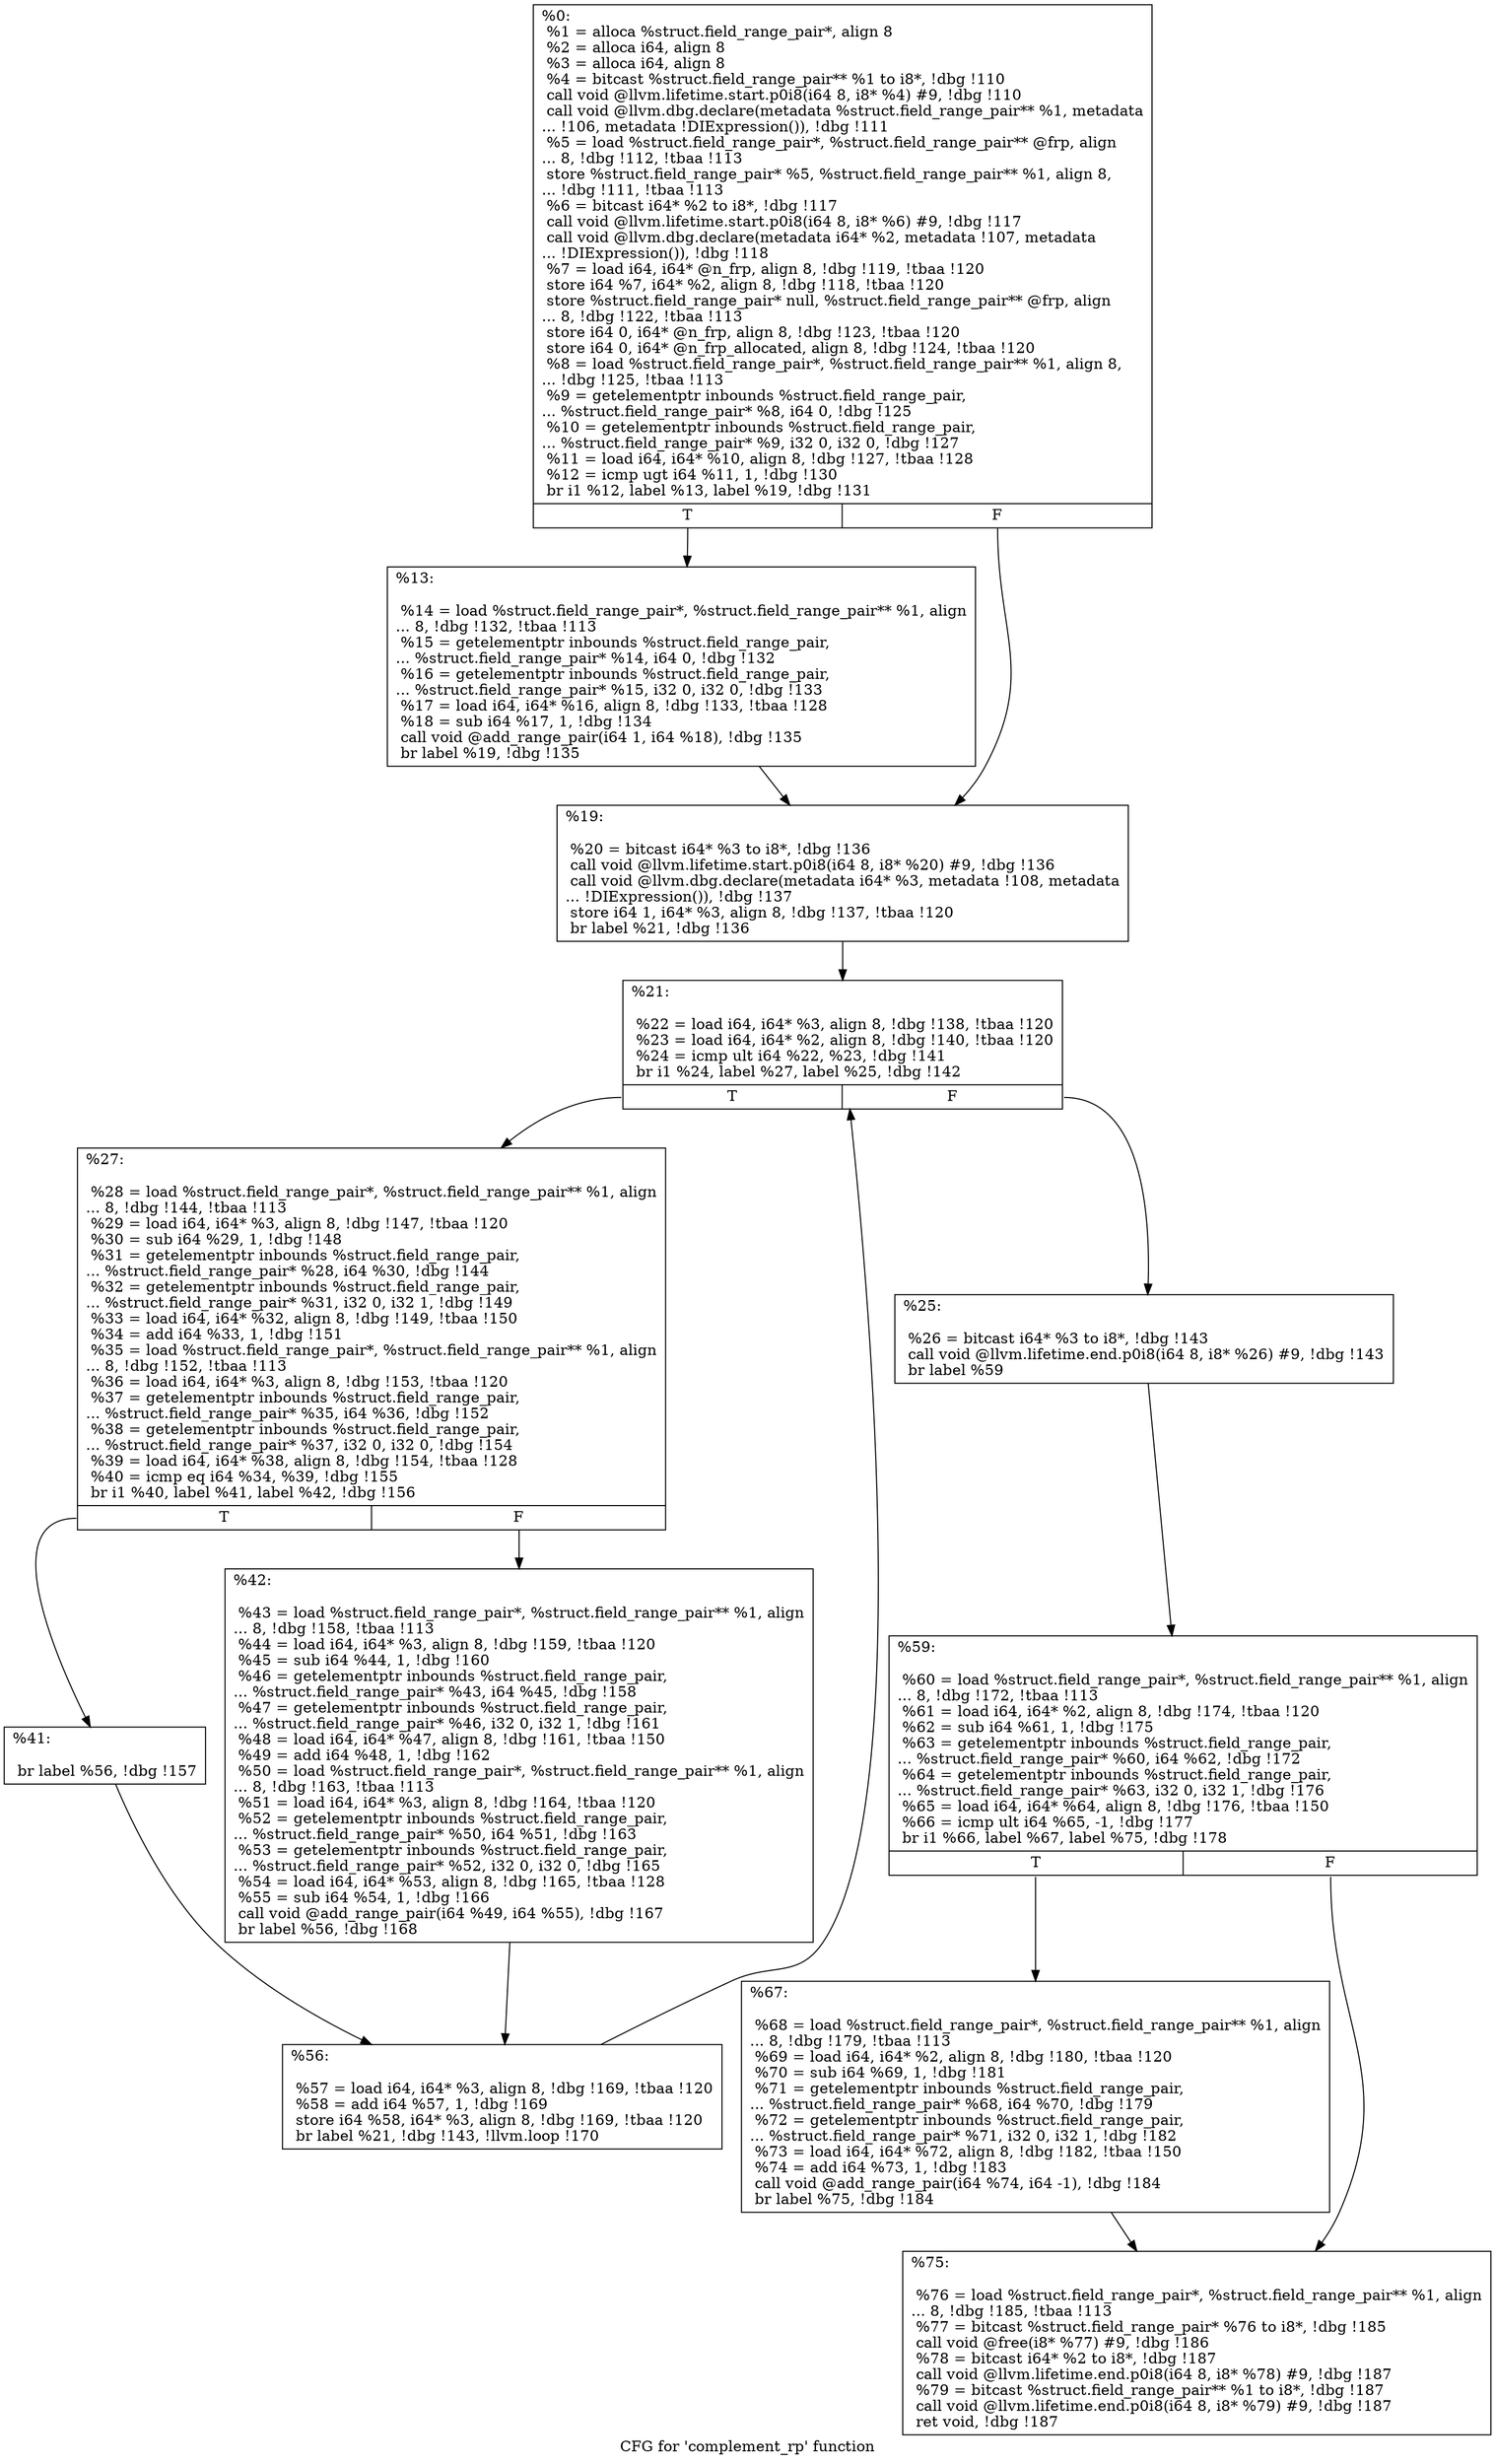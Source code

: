 digraph "CFG for 'complement_rp' function" {
	label="CFG for 'complement_rp' function";

	Node0x218a730 [shape=record,label="{%0:\l  %1 = alloca %struct.field_range_pair*, align 8\l  %2 = alloca i64, align 8\l  %3 = alloca i64, align 8\l  %4 = bitcast %struct.field_range_pair** %1 to i8*, !dbg !110\l  call void @llvm.lifetime.start.p0i8(i64 8, i8* %4) #9, !dbg !110\l  call void @llvm.dbg.declare(metadata %struct.field_range_pair** %1, metadata\l... !106, metadata !DIExpression()), !dbg !111\l  %5 = load %struct.field_range_pair*, %struct.field_range_pair** @frp, align\l... 8, !dbg !112, !tbaa !113\l  store %struct.field_range_pair* %5, %struct.field_range_pair** %1, align 8,\l... !dbg !111, !tbaa !113\l  %6 = bitcast i64* %2 to i8*, !dbg !117\l  call void @llvm.lifetime.start.p0i8(i64 8, i8* %6) #9, !dbg !117\l  call void @llvm.dbg.declare(metadata i64* %2, metadata !107, metadata\l... !DIExpression()), !dbg !118\l  %7 = load i64, i64* @n_frp, align 8, !dbg !119, !tbaa !120\l  store i64 %7, i64* %2, align 8, !dbg !118, !tbaa !120\l  store %struct.field_range_pair* null, %struct.field_range_pair** @frp, align\l... 8, !dbg !122, !tbaa !113\l  store i64 0, i64* @n_frp, align 8, !dbg !123, !tbaa !120\l  store i64 0, i64* @n_frp_allocated, align 8, !dbg !124, !tbaa !120\l  %8 = load %struct.field_range_pair*, %struct.field_range_pair** %1, align 8,\l... !dbg !125, !tbaa !113\l  %9 = getelementptr inbounds %struct.field_range_pair,\l... %struct.field_range_pair* %8, i64 0, !dbg !125\l  %10 = getelementptr inbounds %struct.field_range_pair,\l... %struct.field_range_pair* %9, i32 0, i32 0, !dbg !127\l  %11 = load i64, i64* %10, align 8, !dbg !127, !tbaa !128\l  %12 = icmp ugt i64 %11, 1, !dbg !130\l  br i1 %12, label %13, label %19, !dbg !131\l|{<s0>T|<s1>F}}"];
	Node0x218a730:s0 -> Node0x218a7f0;
	Node0x218a730:s1 -> Node0x218a840;
	Node0x218a7f0 [shape=record,label="{%13:\l\l  %14 = load %struct.field_range_pair*, %struct.field_range_pair** %1, align\l... 8, !dbg !132, !tbaa !113\l  %15 = getelementptr inbounds %struct.field_range_pair,\l... %struct.field_range_pair* %14, i64 0, !dbg !132\l  %16 = getelementptr inbounds %struct.field_range_pair,\l... %struct.field_range_pair* %15, i32 0, i32 0, !dbg !133\l  %17 = load i64, i64* %16, align 8, !dbg !133, !tbaa !128\l  %18 = sub i64 %17, 1, !dbg !134\l  call void @add_range_pair(i64 1, i64 %18), !dbg !135\l  br label %19, !dbg !135\l}"];
	Node0x218a7f0 -> Node0x218a840;
	Node0x218a840 [shape=record,label="{%19:\l\l  %20 = bitcast i64* %3 to i8*, !dbg !136\l  call void @llvm.lifetime.start.p0i8(i64 8, i8* %20) #9, !dbg !136\l  call void @llvm.dbg.declare(metadata i64* %3, metadata !108, metadata\l... !DIExpression()), !dbg !137\l  store i64 1, i64* %3, align 8, !dbg !137, !tbaa !120\l  br label %21, !dbg !136\l}"];
	Node0x218a840 -> Node0x218a890;
	Node0x218a890 [shape=record,label="{%21:\l\l  %22 = load i64, i64* %3, align 8, !dbg !138, !tbaa !120\l  %23 = load i64, i64* %2, align 8, !dbg !140, !tbaa !120\l  %24 = icmp ult i64 %22, %23, !dbg !141\l  br i1 %24, label %27, label %25, !dbg !142\l|{<s0>T|<s1>F}}"];
	Node0x218a890:s0 -> Node0x218a930;
	Node0x218a890:s1 -> Node0x218a8e0;
	Node0x218a8e0 [shape=record,label="{%25:\l\l  %26 = bitcast i64* %3 to i8*, !dbg !143\l  call void @llvm.lifetime.end.p0i8(i64 8, i8* %26) #9, !dbg !143\l  br label %59\l}"];
	Node0x218a8e0 -> Node0x218aa70;
	Node0x218a930 [shape=record,label="{%27:\l\l  %28 = load %struct.field_range_pair*, %struct.field_range_pair** %1, align\l... 8, !dbg !144, !tbaa !113\l  %29 = load i64, i64* %3, align 8, !dbg !147, !tbaa !120\l  %30 = sub i64 %29, 1, !dbg !148\l  %31 = getelementptr inbounds %struct.field_range_pair,\l... %struct.field_range_pair* %28, i64 %30, !dbg !144\l  %32 = getelementptr inbounds %struct.field_range_pair,\l... %struct.field_range_pair* %31, i32 0, i32 1, !dbg !149\l  %33 = load i64, i64* %32, align 8, !dbg !149, !tbaa !150\l  %34 = add i64 %33, 1, !dbg !151\l  %35 = load %struct.field_range_pair*, %struct.field_range_pair** %1, align\l... 8, !dbg !152, !tbaa !113\l  %36 = load i64, i64* %3, align 8, !dbg !153, !tbaa !120\l  %37 = getelementptr inbounds %struct.field_range_pair,\l... %struct.field_range_pair* %35, i64 %36, !dbg !152\l  %38 = getelementptr inbounds %struct.field_range_pair,\l... %struct.field_range_pair* %37, i32 0, i32 0, !dbg !154\l  %39 = load i64, i64* %38, align 8, !dbg !154, !tbaa !128\l  %40 = icmp eq i64 %34, %39, !dbg !155\l  br i1 %40, label %41, label %42, !dbg !156\l|{<s0>T|<s1>F}}"];
	Node0x218a930:s0 -> Node0x218a980;
	Node0x218a930:s1 -> Node0x218a9d0;
	Node0x218a980 [shape=record,label="{%41:\l\l  br label %56, !dbg !157\l}"];
	Node0x218a980 -> Node0x218aa20;
	Node0x218a9d0 [shape=record,label="{%42:\l\l  %43 = load %struct.field_range_pair*, %struct.field_range_pair** %1, align\l... 8, !dbg !158, !tbaa !113\l  %44 = load i64, i64* %3, align 8, !dbg !159, !tbaa !120\l  %45 = sub i64 %44, 1, !dbg !160\l  %46 = getelementptr inbounds %struct.field_range_pair,\l... %struct.field_range_pair* %43, i64 %45, !dbg !158\l  %47 = getelementptr inbounds %struct.field_range_pair,\l... %struct.field_range_pair* %46, i32 0, i32 1, !dbg !161\l  %48 = load i64, i64* %47, align 8, !dbg !161, !tbaa !150\l  %49 = add i64 %48, 1, !dbg !162\l  %50 = load %struct.field_range_pair*, %struct.field_range_pair** %1, align\l... 8, !dbg !163, !tbaa !113\l  %51 = load i64, i64* %3, align 8, !dbg !164, !tbaa !120\l  %52 = getelementptr inbounds %struct.field_range_pair,\l... %struct.field_range_pair* %50, i64 %51, !dbg !163\l  %53 = getelementptr inbounds %struct.field_range_pair,\l... %struct.field_range_pair* %52, i32 0, i32 0, !dbg !165\l  %54 = load i64, i64* %53, align 8, !dbg !165, !tbaa !128\l  %55 = sub i64 %54, 1, !dbg !166\l  call void @add_range_pair(i64 %49, i64 %55), !dbg !167\l  br label %56, !dbg !168\l}"];
	Node0x218a9d0 -> Node0x218aa20;
	Node0x218aa20 [shape=record,label="{%56:\l\l  %57 = load i64, i64* %3, align 8, !dbg !169, !tbaa !120\l  %58 = add i64 %57, 1, !dbg !169\l  store i64 %58, i64* %3, align 8, !dbg !169, !tbaa !120\l  br label %21, !dbg !143, !llvm.loop !170\l}"];
	Node0x218aa20 -> Node0x218a890;
	Node0x218aa70 [shape=record,label="{%59:\l\l  %60 = load %struct.field_range_pair*, %struct.field_range_pair** %1, align\l... 8, !dbg !172, !tbaa !113\l  %61 = load i64, i64* %2, align 8, !dbg !174, !tbaa !120\l  %62 = sub i64 %61, 1, !dbg !175\l  %63 = getelementptr inbounds %struct.field_range_pair,\l... %struct.field_range_pair* %60, i64 %62, !dbg !172\l  %64 = getelementptr inbounds %struct.field_range_pair,\l... %struct.field_range_pair* %63, i32 0, i32 1, !dbg !176\l  %65 = load i64, i64* %64, align 8, !dbg !176, !tbaa !150\l  %66 = icmp ult i64 %65, -1, !dbg !177\l  br i1 %66, label %67, label %75, !dbg !178\l|{<s0>T|<s1>F}}"];
	Node0x218aa70:s0 -> Node0x218aac0;
	Node0x218aa70:s1 -> Node0x218ab10;
	Node0x218aac0 [shape=record,label="{%67:\l\l  %68 = load %struct.field_range_pair*, %struct.field_range_pair** %1, align\l... 8, !dbg !179, !tbaa !113\l  %69 = load i64, i64* %2, align 8, !dbg !180, !tbaa !120\l  %70 = sub i64 %69, 1, !dbg !181\l  %71 = getelementptr inbounds %struct.field_range_pair,\l... %struct.field_range_pair* %68, i64 %70, !dbg !179\l  %72 = getelementptr inbounds %struct.field_range_pair,\l... %struct.field_range_pair* %71, i32 0, i32 1, !dbg !182\l  %73 = load i64, i64* %72, align 8, !dbg !182, !tbaa !150\l  %74 = add i64 %73, 1, !dbg !183\l  call void @add_range_pair(i64 %74, i64 -1), !dbg !184\l  br label %75, !dbg !184\l}"];
	Node0x218aac0 -> Node0x218ab10;
	Node0x218ab10 [shape=record,label="{%75:\l\l  %76 = load %struct.field_range_pair*, %struct.field_range_pair** %1, align\l... 8, !dbg !185, !tbaa !113\l  %77 = bitcast %struct.field_range_pair* %76 to i8*, !dbg !185\l  call void @free(i8* %77) #9, !dbg !186\l  %78 = bitcast i64* %2 to i8*, !dbg !187\l  call void @llvm.lifetime.end.p0i8(i64 8, i8* %78) #9, !dbg !187\l  %79 = bitcast %struct.field_range_pair** %1 to i8*, !dbg !187\l  call void @llvm.lifetime.end.p0i8(i64 8, i8* %79) #9, !dbg !187\l  ret void, !dbg !187\l}"];
}
